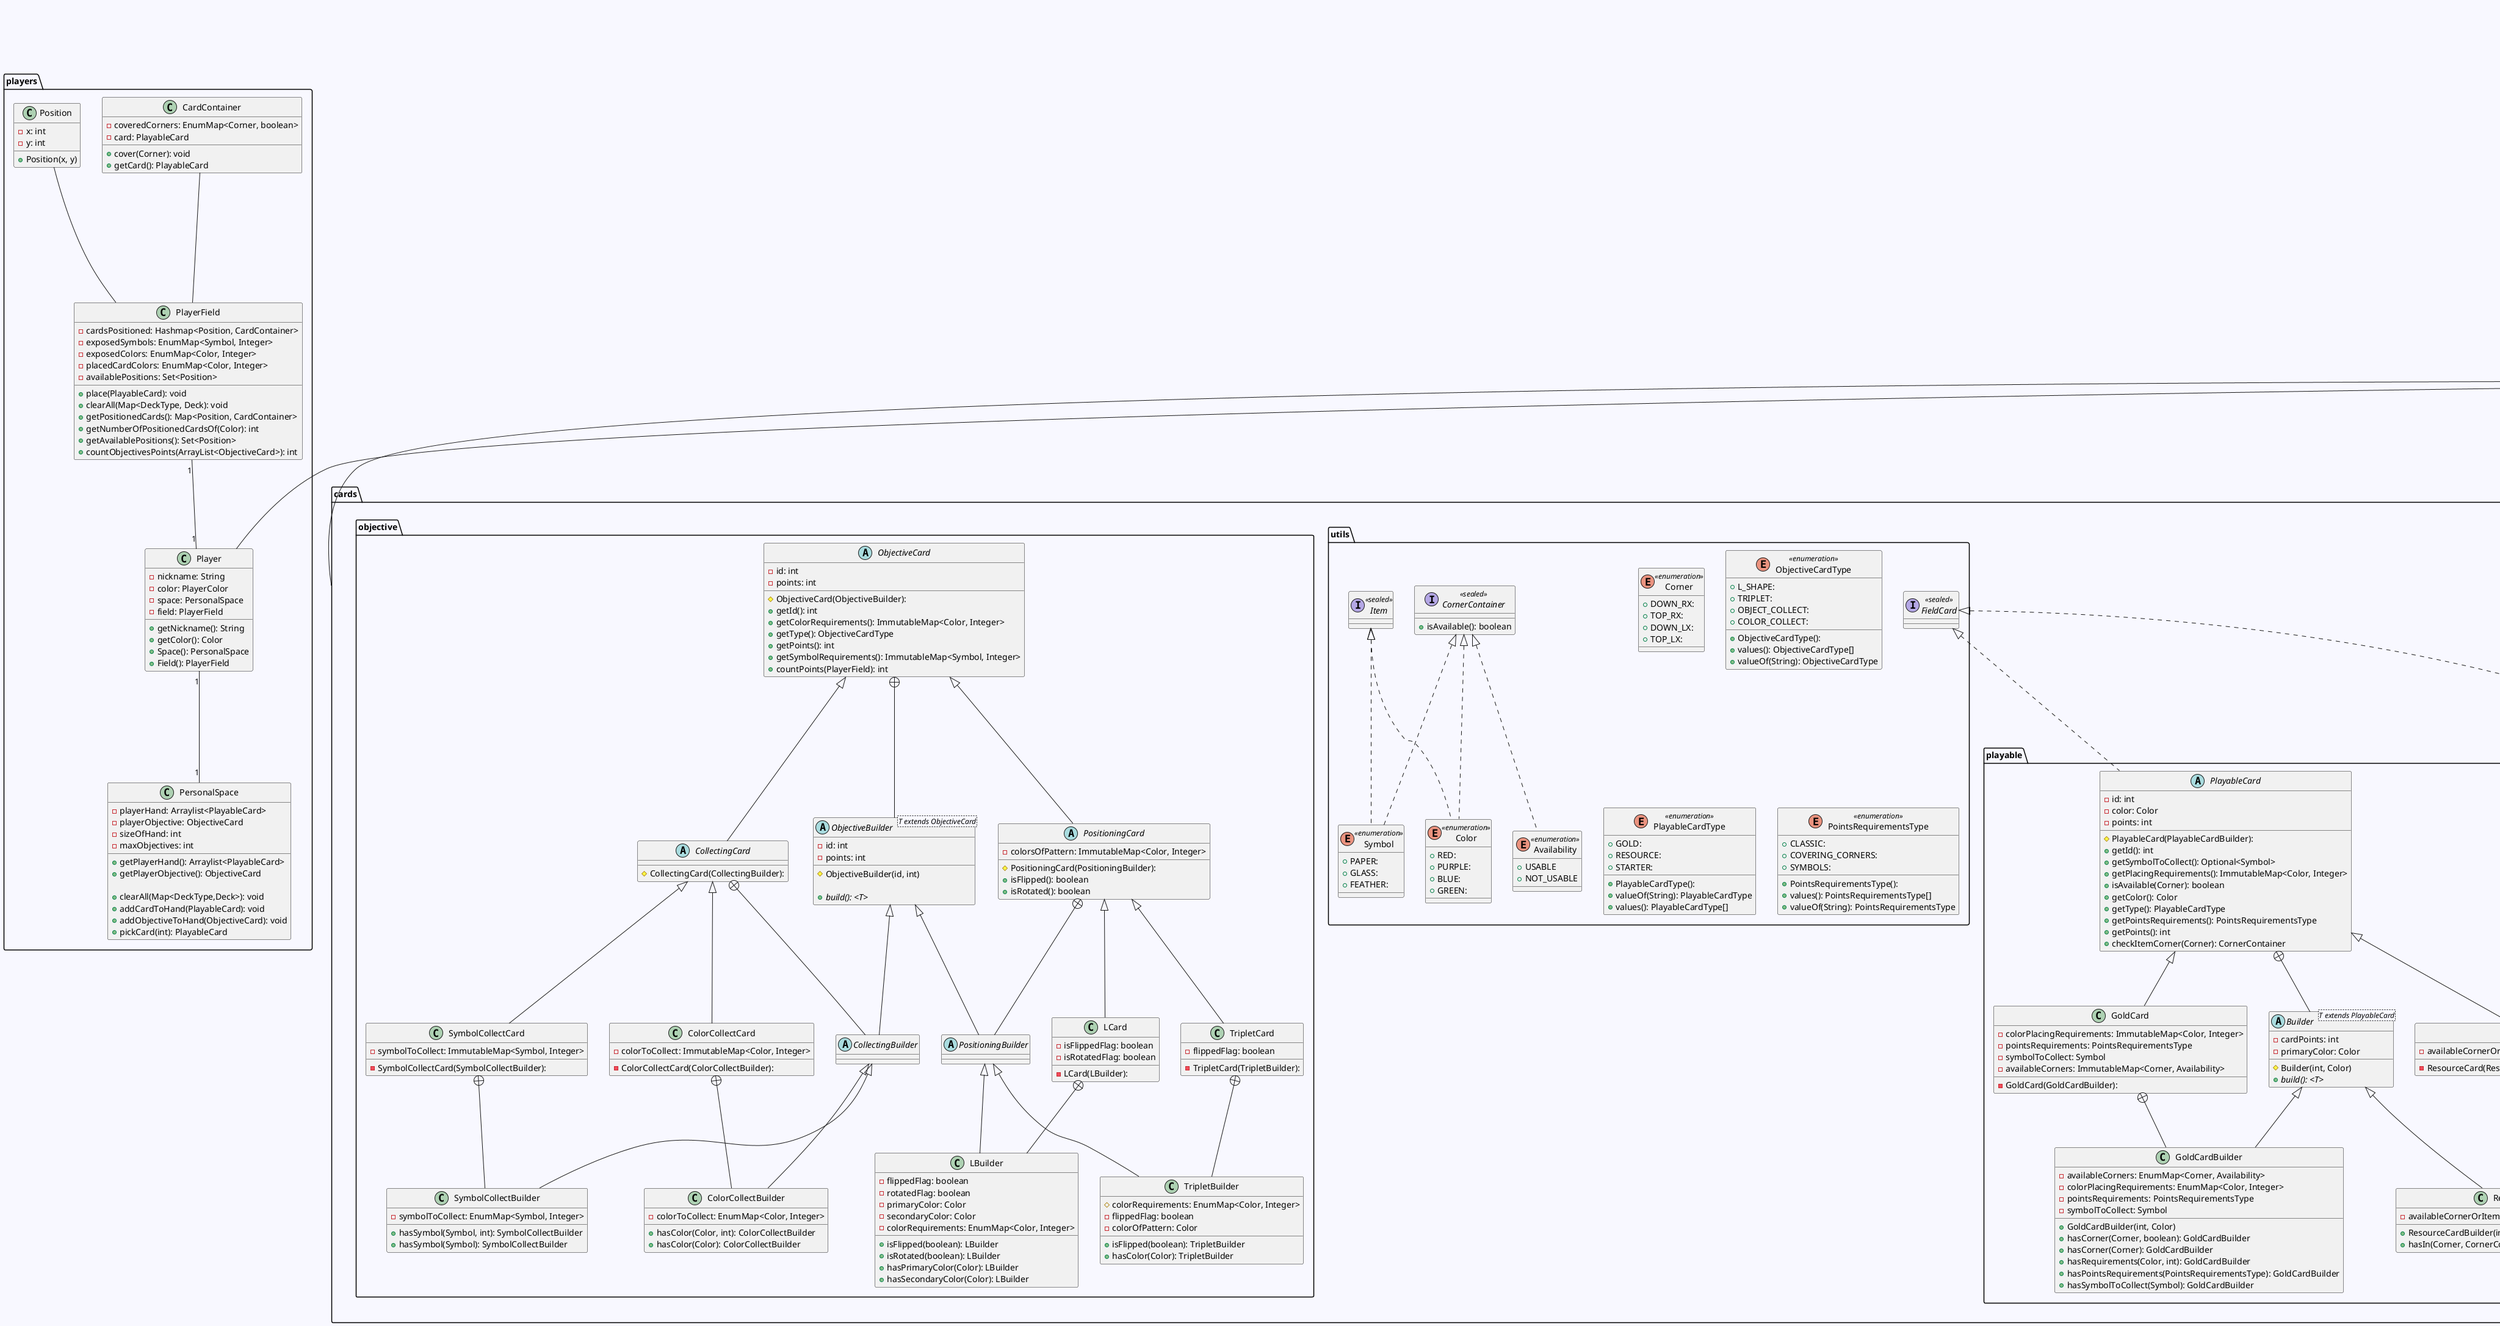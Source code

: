 @startuml ProjectIngSoftModel

skinparam BackgroundColor ghostwhite

package cards.playable{


    abstract class PlayableCard{
      # PlayableCard(PlayableCardBuilder):
      - id: int
      - color: Color
      - points: int
      + getId(): int
      + getSymbolToCollect(): Optional<Symbol>
      + getPlacingRequirements(): ImmutableMap<Color, Integer>
      + isAvailable(Corner): boolean
      + getColor(): Color
      + getType(): PlayableCardType
      + getPointsRequirements(): PointsRequirementsType
      + getPoints(): int
      + checkItemCorner(Corner): CornerContainer
    }

    class GoldCard extends PlayableCard{
      - GoldCard(GoldCardBuilder):
      - colorPlacingRequirements: ImmutableMap<Color, Integer>
      - pointsRequirements: PointsRequirementsType
      - symbolToCollect: Symbol
      - availableCorners: ImmutableMap<Corner, Availability>
    }

    class ResourceCard extends PlayableCard{
      - ResourceCard(ResourceCardBuilder):
      - availableCornerOrItem: ImmutableMap<Corner, CornerContainer>
    }

    abstract class Builder <T extends PlayableCard>{
      - cardPoints: int
      - primaryColor: Color

      # Builder(int, Color)
      + {abstract} build(): <T>
    }

    class GoldCardBuilder extends Builder <GoldCard>{
      - availableCorners: EnumMap<Corner, Availability>
      - colorPlacingRequirements: EnumMap<Color, Integer>
      - pointsRequirements: PointsRequirementsType
      - symbolToCollect: Symbol

      + GoldCardBuilder(int, Color)
      + hasCorner(Corner, boolean): GoldCardBuilder
      + hasCorner(Corner): GoldCardBuilder
      + hasRequirements(Color, int): GoldCardBuilder
      + hasPointsRequirements(PointsRequirementsType): GoldCardBuilder
      + hasSymbolToCollect(Symbol): GoldCardBuilder
    }


    class ResourceCardBuilder extends Builder <PlayableCard>{
      - availableCornerOrItem: EnumMap<Corne, CornerContainer>

      + ResourceCardBuilder(int, Color)
      + hasIn(Corner, CornerContainer): ResourceCardBuilder
    }

    PlayableCard +-- Builder
    GoldCard +-- GoldCardBuilder
    ResourceCard +-- ResourceCardBuilder
}
package cards.starter{
    class StarterCard {
      - id: int
      - StarterCard(Builder):
      - availableCornersFront: ImmutableMap<Corner, Availability>
      - availableColorCornerBack: ImmutableMap<Corner, Color>
      - centerColorsFront: ImmutableSet<Color>
      + getId(): int
      + getRetroColorIn(Corner): Color
      + isFrontCornerAvail(Corner): boolean
      + getCenterColorsFront(): Set<Color>
    }

  class StarterCardBuilder {
    - availableCornersFront: EnumMap<Corner, Availability>
    - availableColorCornerBack: EnumMap<Corner, Color>
    - centerColors: EnumSet<Color>

    + hasAvailableFrontCorner(Corner): StarterCardBuilder
    + hasColorBackIn(Corner, Color): StarterCardBuilder
    + hasCenterColors(Set<Color>): StarterCardBuilder
    + hasCenterColors(Color): StarterCardBuilder
    + build(): StarterCard
  }

  StarterCard +-- StarterCardBuilder
}

package cards.utils{
    interface FieldCard <<sealed>>


}

FieldCard <|.. PlayableCard
FieldCard <|.. StarterCard

package cards.utils{
    interface CornerContainer << sealed >> {
      + isAvailable(): boolean
    }

    interface Item << sealed >>

    enum Corner << enumeration >> {
      + DOWN_RX:
      + TOP_RX:
      + DOWN_LX:
      + TOP_LX:
    }

    enum Availability << enumeration >> implements CornerContainer{
      + USABLE
      + NOT_USABLE
    }
    enum Color << enumeration >> implements CornerContainer, Item{
      + RED:
      + PURPLE:
      + BLUE:
      + GREEN:
    }
    enum Symbol << enumeration >> implements CornerContainer, Item{
      + PAPER:
      + GLASS:
      + FEATHER:
    }
    enum ObjectiveCardType << enumeration >> {
      + ObjectiveCardType():
      + L_SHAPE:
      + TRIPLET:
      + OBJECT_COLLECT:
      + COLOR_COLLECT:
      + values(): ObjectiveCardType[]
      + valueOf(String): ObjectiveCardType
    }
    enum PlayableCardType << enumeration >> {
      + PlayableCardType():
      + GOLD:
      + RESOURCE:
      + STARTER:
      + valueOf(String): PlayableCardType
      + values(): PlayableCardType[]
    }
    enum PointsRequirementsType << enumeration >> {
      + PointsRequirementsType():
      + CLASSIC:
      + COVERING_CORNERS:
      + SYMBOLS:
      + values(): PointsRequirementsType[]
      + valueOf(String): PointsRequirementsType
    }
}

package cards.objective{
    abstract class ObjectiveCard {
      # ObjectiveCard(ObjectiveBuilder):
      - id: int
      - points: int
      + getId(): int
      + getColorRequirements(): ImmutableMap<Color, Integer>
      + getType(): ObjectiveCardType
      + getPoints(): int
      + getSymbolRequirements(): ImmutableMap<Symbol, Integer>
      + countPoints(PlayerField): int
    }

    abstract class CollectingCard extends ObjectiveCard{
      # CollectingCard(CollectingBuilder):
    }
    abstract class PositioningCard extends ObjectiveCard{
      # PositioningCard(PositioningBuilder):
      - colorsOfPattern: ImmutableMap<Color, Integer>
      + isFlipped(): boolean
      + isRotated(): boolean
    }

    class ColorCollectCard extends CollectingCard{
      - ColorCollectCard(ColorCollectBuilder):
      - colorToCollect: ImmutableMap<Color, Integer>
    }
    class SymbolCollectCard extends CollectingCard{
      - SymbolCollectCard(SymbolCollectBuilder):
      - symbolToCollect: ImmutableMap<Symbol, Integer>
    }

    class TripletCard extends PositioningCard{
      - TripletCard(TripletBuilder):
      - flippedFlag: boolean
    }
    class LCard extends PositioningCard{
      - LCard(LBuilder):
      - isFlippedFlag: boolean
      - isRotatedFlag: boolean
    }

    abstract class ObjectiveBuilder <T extends ObjectiveCard> {
        - id: int
        - points: int
        # ObjectiveBuilder(id, int)

        + {abstract} build(): <T>
    }

    abstract class CollectingBuilder extends ObjectiveBuilder{

    }

    abstract class PositioningBuilder extends ObjectiveBuilder{

    }

    class ColorCollectBuilder extends CollectingBuilder{
        - colorToCollect: EnumMap<Color, Integer>
        + hasColor(Color, int): ColorCollectBuilder
        + hasColor(Color): ColorCollectBuilder
    }

    class SymbolCollectBuilder extends CollectingBuilder{
        - symbolToCollect: EnumMap<Symbol, Integer>

        + hasSymbol(Symbol, int): SymbolCollectBuilder
        + hasSymbol(Symbol): SymbolCollectBuilder
    }

    class TripletBuilder extends PositioningBuilder{
        # colorRequirements: EnumMap<Color, Integer>
        - flippedFlag: boolean
        - colorOfPattern: Color

        + isFlipped(boolean): TripletBuilder
        + hasColor(Color): TripletBuilder
    }

    class LBuilder extends PositioningBuilder{
        - flippedFlag: boolean
        - rotatedFlag: boolean
        - primaryColor: Color
        - secondaryColor: Color
        - colorRequirements: EnumMap<Color, Integer>

        + isFlipped(boolean): LBuilder
        + isRotated(boolean): LBuilder
        + hasPrimaryColor(Color): LBuilder
        + hasSecondaryColor(Color): LBuilder
    }

    ObjectiveCard +-- ObjectiveBuilder
    CollectingCard +-- CollectingBuilder
    PositioningCard +-- PositioningBuilder
    ColorCollectCard +-- ColorCollectBuilder
    SymbolCollectCard +-- SymbolCollectBuilder
    TripletCard +-- TripletBuilder
    LCard +-- LBuilder

}

package decks{
    package utils {
        interface DeckType <<sealed>>{

        }

        enum PlayableDeckType implements DeckType{
            GOLD
            RESOURCE
        }

        enum UtilitiesDeckType implements DeckType{
            STARTER
            OBJECTIVE
        }
    }

    interface Deck <T>{
        +shuffle(): Deck<T>
        +drawCard(): T
        +getRemainingCards(): int
        +getDeckType(): DeckType
        +addCard(): void
        +reset(): void
        +getCardByID(int): T
    }

    class GoldDeck implements Deck{
        -goldCards: Arraylist<GoldCard>
    }

    class ResourceDeck implements Deck{
        -resourceCards: Arraylist<ResourceDeck>
    }

    class StarterDeck implements Deck{
        -starterCards: Arraylist<StarterCard>
    }

    class ObjectiveDeck implements Deck{
        -objectiveCards: Arraylist<ObjectiveCard>
    }


    package factories{
        interface DeckFactory <T>{
            +createDeck(DeckType): Deck<T>
        }

        class GoldCardFactory implements DeckFactory

        class ResourceCardFactory implements DeckFactory

        class StarterCardFactory implements DeckFactory

        class ObjectiveCardFactory implements DeckFactory

    }


    Deck -- DeckType
    DeckFactory -- DeckType

}

package players{
    class Player {
        -nickname: String
        -color: PlayerColor
        -space: PersonalSpace
        -field: PlayerField

        +getNickname(): String
        +getColor(): Color
        +Space(): PersonalSpace
        +Field(): PlayerField
    }

    class PersonalSpace {
        -playerHand: Arraylist<PlayableCard>
        -playerObjective: ObjectiveCard
        -sizeOfHand: int
        -maxObjectives: int

        +getPlayerHand(): Arraylist<PlayableCard>
        +getPlayerObjective(): ObjectiveCard

        '+clearAll(): void'
        +clearAll(Map<DeckType,Deck>): void
        +addCardToHand(PlayableCard): void
        +addObjectiveToHand(ObjectiveCard): void
        +pickCard(int): PlayableCard
    }

    class PlayerField{
        -cardsPositioned: Hashmap<Position, CardContainer>
        -exposedSymbols: EnumMap<Symbol, Integer>
        -exposedColors: EnumMap<Color, Integer>
        -placedCardColors: EnumMap<Color, Integer>
        -availablePositions: Set<Position>

        +place(PlayableCard): void
        '+clearAll(): void'
        +clearAll(Map<DeckType, Deck): void
        +getPositionedCards(): Map<Position, CardContainer>
        +getNumberOfPositionedCardsOf(Color): int
        +getAvailablePositions(): Set<Position>
        +countObjectivesPoints(ArrayList<ObjectiveCard>): int
    }

    Player "1" -- "1" PersonalSpace
    PlayerField "1" -- "1" Player

    class CardContainer{
        -coveredCorners: EnumMap<Corner, boolean>
        -card: PlayableCard

        +cover(Corner): void
        +getCard(): PlayableCard
    }

    class Position{
        -x: int
        -y: int

        +Position(x, y)
    }

    Position -- PlayerField
    CardContainer -- PlayerField
}

package table{
    class PickablesTable{
        -commonObjectives : Arraylist<ObjectiveCard>
        -shownCards: Arraylist<PlayableCard>
        -NumOfObjectives : int
        -NumOfShownPerType : int
        -decks : EnumMap<DeckType, Deck>

        +getShownCards(): Arraylist<PlayableCard>
        +getCommonObjectives(): Arraylist<ObjectiveCard>
        +getResouceDeckTop(): Color
        +getGoldDeckTop(): Color

        +loadPickableTable(): void
        +loadCommonOnjective(): void

        +pickCardFromTable(int): PlayableCard
        +pickFromDeck(DeckType): PlayableCard
        +clearTable(): void
        +resetDeck(DeckType): void

         
    }

    class Plateau{
        -playerPoints: Map<Player, Integer>
        -armageddonTime : int
        -numOfPlayers : int
        -isArmageddonTime : boolean

        +reset(): void
        +addPlayer(Player): void
        +addPlayerPoints(Player, int): void
        +getPlayerPoints(Player): int
        +getLeadingPlayer(): List<Player>
    }
}

interface GameModel{

    'il controller identifica i players con il loro nome'
    +initGame(): void
    +addPlayerToTable(String, PlayerColor): void
    +shufflePlayers(): void
    +setStartingPlayer(): void
    +goNextTurn(): void
    +placeCard(int): void
    +drawCardFrom(PlayableDeckType): PlayableCard

    +getExposedCards(): ArrayList<PlayableCard>
    +getPlayerHand(String): ArrayList<PlayableCard>
    +getPlayerObjective(String): ObjectiveCard
    +getCommonObjectives(): ArrayList<ObjectiveCard>
    +getPlateau(): Map<String, Integer>
    +getPlayerColor(String): PlayerColor
    +getPlayers(): ArrayList<String>
    +getCurrentTurnPlayer(): String
    +isFinished(): boolean
    +getResults(): Map<String, Integer>
    +getWinner(): String
    -getPlayer(String): Player
}

class GameLogic implements GameModel{
    -playerQueue: LinkedList<Player>
    -numOfPlayers: int
    -gameTable: Table
    -gamePlateau: Plateau
    -firstPlayer: Player
    -decks: EnumMap<DeckType, Deck>
}


package ruleset{
    interface RuleSet{
        +MaxHandSize(): int
        '+MaxShownCardsOf(PlayableCardType): int'
        +MaxShownCardsPerType(): int
        +MaxPlayerObjectives(): int
        +MaxTableObjectives(): int
        +MaxPlayers(): int
        +ToArmageddon(): int
    }

    class BasicRuleset implements RuleSet{
        -maxHandCards: int
        '-maxShownCards: EnumMap<PlayableCardType, Integer>'
        -maxShownCardsPerType: int
        -maxPersonalObjectives: int
        -maxCommonObjectives: int
        -maxPlayers: int
        -pointsToArmageddon: int
    }
}
RuleSet -- GameLogic

GameLogic -- decks
GameLogic -- cards
GameLogic -- Plateau
GameLogic -- PickablesTable
GameLogic -- Player


@enduml